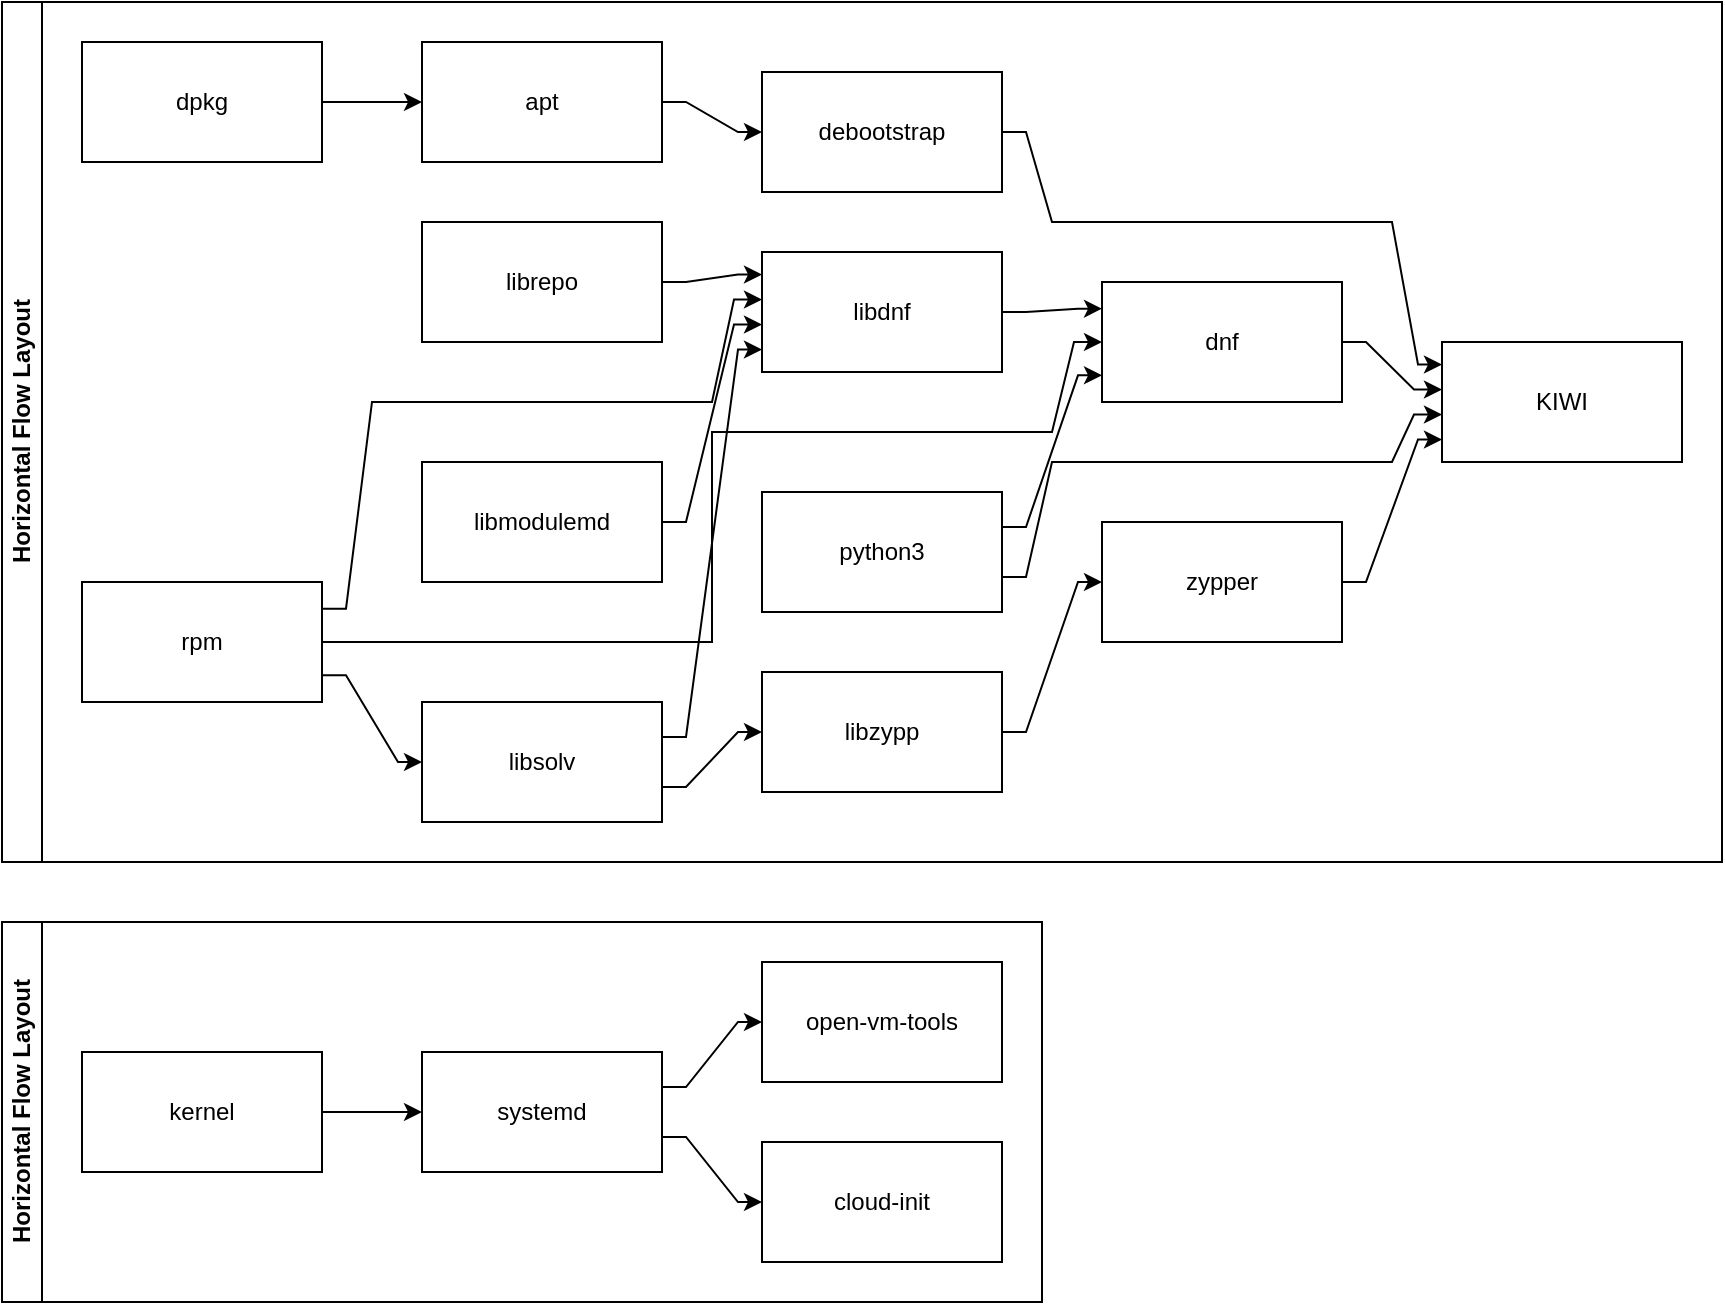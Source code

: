 <mxfile version="13.6.6" type="github">
  <diagram id="OuiIO1zcn7LN6MLLuFbU" name="Page-1">
    <mxGraphModel dx="1055" dy="506" grid="1" gridSize="10" guides="1" tooltips="1" connect="1" arrows="1" fold="1" page="1" pageScale="1" pageWidth="827" pageHeight="1169" math="0" shadow="0">
      <root>
        <mxCell id="0" />
        <mxCell id="1" parent="0" />
        <mxCell id="faf0zKIODug6vjrXyhOL-34" value="Horizontal Flow Layout" style="swimlane;html=1;startSize=20;horizontal=0;childLayout=flowLayout;flowOrientation=west;resizable=0;interRankCellSpacing=50;containerType=tree;" vertex="1" parent="1">
          <mxGeometry width="860" height="430" as="geometry" />
        </mxCell>
        <UserObject label="KIWI" link="https://github.com/OSInside/kiwi" id="faf0zKIODug6vjrXyhOL-1">
          <mxCell style="rounded=0;whiteSpace=wrap;html=1;" vertex="1" parent="faf0zKIODug6vjrXyhOL-34">
            <mxGeometry x="720" y="170" width="120" height="60" as="geometry" />
          </mxCell>
        </UserObject>
        <mxCell id="faf0zKIODug6vjrXyhOL-32" style="edgeStyle=orthogonalEdgeStyle;rounded=0;orthogonalLoop=1;jettySize=auto;html=1;noEdgeStyle=1;orthogonal=1;" edge="1" parent="faf0zKIODug6vjrXyhOL-34" source="faf0zKIODug6vjrXyhOL-2" target="faf0zKIODug6vjrXyhOL-1">
          <mxGeometry relative="1" as="geometry">
            <Array as="points">
              <mxPoint x="682" y="170" />
              <mxPoint x="706" y="193.75" />
            </Array>
          </mxGeometry>
        </mxCell>
        <UserObject label="dnf" link="https://github.com/rpm-software-management/dnf" id="faf0zKIODug6vjrXyhOL-2">
          <mxCell style="rounded=0;whiteSpace=wrap;html=1;" vertex="1" parent="faf0zKIODug6vjrXyhOL-34">
            <mxGeometry x="550" y="140" width="120" height="60" as="geometry" />
          </mxCell>
        </UserObject>
        <mxCell id="faf0zKIODug6vjrXyhOL-33" style="edgeStyle=orthogonalEdgeStyle;rounded=0;orthogonalLoop=1;jettySize=auto;html=1;noEdgeStyle=1;orthogonal=1;" edge="1" parent="faf0zKIODug6vjrXyhOL-34" source="faf0zKIODug6vjrXyhOL-4" target="faf0zKIODug6vjrXyhOL-1">
          <mxGeometry relative="1" as="geometry">
            <Array as="points">
              <mxPoint x="682" y="290" />
              <mxPoint x="708" y="218.75" />
            </Array>
          </mxGeometry>
        </mxCell>
        <UserObject label="zypper" link="https://packages.ubuntu.com/focal/zypper" id="faf0zKIODug6vjrXyhOL-4">
          <mxCell style="rounded=0;whiteSpace=wrap;html=1;" vertex="1" parent="faf0zKIODug6vjrXyhOL-34">
            <mxGeometry x="550" y="260" width="120" height="60" as="geometry" />
          </mxCell>
        </UserObject>
        <UserObject label="apt" link="https://packages.ubuntu.com/focal/apt" id="faf0zKIODug6vjrXyhOL-6">
          <mxCell style="rounded=0;whiteSpace=wrap;html=1;" vertex="1" parent="faf0zKIODug6vjrXyhOL-34">
            <mxGeometry x="210" y="20" width="120" height="60" as="geometry" />
          </mxCell>
        </UserObject>
        <mxCell id="faf0zKIODug6vjrXyhOL-10" style="edgeStyle=orthogonalEdgeStyle;rounded=0;orthogonalLoop=1;jettySize=auto;html=1;noEdgeStyle=1;orthogonal=1;" edge="1" parent="faf0zKIODug6vjrXyhOL-34" source="faf0zKIODug6vjrXyhOL-7" target="faf0zKIODug6vjrXyhOL-6">
          <mxGeometry relative="1" as="geometry">
            <Array as="points">
              <mxPoint x="172" y="50" />
              <mxPoint x="198" y="50" />
            </Array>
          </mxGeometry>
        </mxCell>
        <UserObject label="dpkg" link="https://packages.ubuntu.com/focal/dpkg" id="faf0zKIODug6vjrXyhOL-7">
          <mxCell style="rounded=0;whiteSpace=wrap;html=1;" vertex="1" parent="faf0zKIODug6vjrXyhOL-34">
            <mxGeometry x="40" y="20" width="120" height="60" as="geometry" />
          </mxCell>
        </UserObject>
        <mxCell id="faf0zKIODug6vjrXyhOL-31" style="edgeStyle=orthogonalEdgeStyle;rounded=0;orthogonalLoop=1;jettySize=auto;html=1;noEdgeStyle=1;orthogonal=1;" edge="1" parent="faf0zKIODug6vjrXyhOL-34" source="faf0zKIODug6vjrXyhOL-8" target="faf0zKIODug6vjrXyhOL-1">
          <mxGeometry relative="1" as="geometry">
            <Array as="points">
              <mxPoint x="512" y="65" />
              <mxPoint x="525" y="110" />
              <mxPoint x="695" y="110" />
              <mxPoint x="708" y="181.25" />
            </Array>
          </mxGeometry>
        </mxCell>
        <UserObject label="debootstrap" link="https://packages.ubuntu.com/focal/debootstrap" id="faf0zKIODug6vjrXyhOL-8">
          <mxCell style="rounded=0;whiteSpace=wrap;html=1;" vertex="1" parent="faf0zKIODug6vjrXyhOL-34">
            <mxGeometry x="380" y="35" width="120" height="60" as="geometry" />
          </mxCell>
        </UserObject>
        <mxCell id="faf0zKIODug6vjrXyhOL-9" style="edgeStyle=orthogonalEdgeStyle;rounded=0;orthogonalLoop=1;jettySize=auto;html=1;noEdgeStyle=1;orthogonal=1;" edge="1" parent="faf0zKIODug6vjrXyhOL-34" source="faf0zKIODug6vjrXyhOL-6" target="faf0zKIODug6vjrXyhOL-8">
          <mxGeometry relative="1" as="geometry">
            <Array as="points">
              <mxPoint x="342" y="50" />
              <mxPoint x="368" y="65" />
            </Array>
          </mxGeometry>
        </mxCell>
        <UserObject label="libsolv" link="https://packages.ubuntu.com/focal/libsolv0" id="faf0zKIODug6vjrXyhOL-12">
          <mxCell style="rounded=0;whiteSpace=wrap;html=1;" vertex="1" parent="faf0zKIODug6vjrXyhOL-34">
            <mxGeometry x="210" y="350" width="120" height="60" as="geometry" />
          </mxCell>
        </UserObject>
        <UserObject label="librepo" link="https://github.com/rpm-software-management/librepo" id="faf0zKIODug6vjrXyhOL-13">
          <mxCell style="rounded=0;whiteSpace=wrap;html=1;" vertex="1" parent="faf0zKIODug6vjrXyhOL-34">
            <mxGeometry x="210" y="110" width="120" height="60" as="geometry" />
          </mxCell>
        </UserObject>
        <mxCell id="faf0zKIODug6vjrXyhOL-18" style="edgeStyle=orthogonalEdgeStyle;rounded=0;orthogonalLoop=1;jettySize=auto;html=1;noEdgeStyle=1;orthogonal=1;" edge="1" parent="faf0zKIODug6vjrXyhOL-34" source="faf0zKIODug6vjrXyhOL-15" target="faf0zKIODug6vjrXyhOL-2">
          <mxGeometry relative="1" as="geometry">
            <Array as="points">
              <mxPoint x="512" y="155" />
              <mxPoint x="538" y="153.333" />
            </Array>
          </mxGeometry>
        </mxCell>
        <UserObject label="libdnf" link="https://github.com/rpm-software-management/libdnf" id="faf0zKIODug6vjrXyhOL-15">
          <mxCell style="rounded=0;whiteSpace=wrap;html=1;" vertex="1" parent="faf0zKIODug6vjrXyhOL-34">
            <mxGeometry x="380" y="125" width="120" height="60" as="geometry" />
          </mxCell>
        </UserObject>
        <mxCell id="faf0zKIODug6vjrXyhOL-21" style="edgeStyle=orthogonalEdgeStyle;rounded=0;orthogonalLoop=1;jettySize=auto;html=1;noEdgeStyle=1;orthogonal=1;" edge="1" parent="faf0zKIODug6vjrXyhOL-34" source="faf0zKIODug6vjrXyhOL-12" target="faf0zKIODug6vjrXyhOL-15">
          <mxGeometry relative="1" as="geometry">
            <Array as="points">
              <mxPoint x="342" y="367.5" />
              <mxPoint x="368" y="173.75" />
            </Array>
          </mxGeometry>
        </mxCell>
        <mxCell id="faf0zKIODug6vjrXyhOL-22" style="edgeStyle=orthogonalEdgeStyle;rounded=0;orthogonalLoop=1;jettySize=auto;html=1;noEdgeStyle=1;orthogonal=1;" edge="1" parent="faf0zKIODug6vjrXyhOL-34" source="faf0zKIODug6vjrXyhOL-13" target="faf0zKIODug6vjrXyhOL-15">
          <mxGeometry relative="1" as="geometry">
            <Array as="points">
              <mxPoint x="342" y="140" />
              <mxPoint x="368" y="136.25" />
            </Array>
          </mxGeometry>
        </mxCell>
        <mxCell id="faf0zKIODug6vjrXyhOL-17" style="edgeStyle=orthogonalEdgeStyle;rounded=0;orthogonalLoop=1;jettySize=auto;html=1;noEdgeStyle=1;orthogonal=1;" edge="1" parent="faf0zKIODug6vjrXyhOL-34" source="faf0zKIODug6vjrXyhOL-16" target="faf0zKIODug6vjrXyhOL-1">
          <mxGeometry relative="1" as="geometry">
            <Array as="points">
              <mxPoint x="512" y="287.5" />
              <mxPoint x="525" y="230" />
              <mxPoint x="695" y="230" />
              <mxPoint x="706" y="206.25" />
            </Array>
          </mxGeometry>
        </mxCell>
        <mxCell id="faf0zKIODug6vjrXyhOL-25" style="edgeStyle=orthogonalEdgeStyle;rounded=0;orthogonalLoop=1;jettySize=auto;html=1;noEdgeStyle=1;orthogonal=1;" edge="1" parent="faf0zKIODug6vjrXyhOL-34" source="faf0zKIODug6vjrXyhOL-16" target="faf0zKIODug6vjrXyhOL-2">
          <mxGeometry relative="1" as="geometry">
            <Array as="points">
              <mxPoint x="512" y="262.5" />
              <mxPoint x="538" y="186.667" />
            </Array>
          </mxGeometry>
        </mxCell>
        <UserObject label="python3" link="https://packages.ubuntu.com/focal/python3" id="faf0zKIODug6vjrXyhOL-16">
          <mxCell style="rounded=0;whiteSpace=wrap;html=1;" vertex="1" parent="faf0zKIODug6vjrXyhOL-34">
            <mxGeometry x="380" y="245" width="120" height="60" as="geometry" />
          </mxCell>
        </UserObject>
        <mxCell id="faf0zKIODug6vjrXyhOL-20" style="edgeStyle=orthogonalEdgeStyle;rounded=0;orthogonalLoop=1;jettySize=auto;html=1;noEdgeStyle=1;orthogonal=1;" edge="1" parent="faf0zKIODug6vjrXyhOL-34" source="faf0zKIODug6vjrXyhOL-19" target="faf0zKIODug6vjrXyhOL-15">
          <mxGeometry relative="1" as="geometry">
            <Array as="points">
              <mxPoint x="172" y="303.333" />
              <mxPoint x="185" y="200" />
              <mxPoint x="355" y="200" />
              <mxPoint x="366" y="148.75" />
            </Array>
          </mxGeometry>
        </mxCell>
        <mxCell id="faf0zKIODug6vjrXyhOL-26" style="edgeStyle=orthogonalEdgeStyle;rounded=0;orthogonalLoop=1;jettySize=auto;html=1;noEdgeStyle=1;orthogonal=1;" edge="1" parent="faf0zKIODug6vjrXyhOL-34" source="faf0zKIODug6vjrXyhOL-19" target="faf0zKIODug6vjrXyhOL-2">
          <mxGeometry relative="1" as="geometry">
            <mxPoint x="-290" y="120" as="targetPoint" />
            <Array as="points">
              <mxPoint x="174" y="320" />
              <mxPoint x="185" y="320" />
              <mxPoint x="355" y="320" />
              <mxPoint x="355" y="215" />
              <mxPoint x="525" y="215" />
              <mxPoint x="536" y="170" />
            </Array>
          </mxGeometry>
        </mxCell>
        <mxCell id="faf0zKIODug6vjrXyhOL-27" style="edgeStyle=orthogonalEdgeStyle;rounded=0;orthogonalLoop=1;jettySize=auto;html=1;noEdgeStyle=1;orthogonal=1;" edge="1" parent="faf0zKIODug6vjrXyhOL-34" source="faf0zKIODug6vjrXyhOL-19" target="faf0zKIODug6vjrXyhOL-12">
          <mxGeometry relative="1" as="geometry">
            <Array as="points">
              <mxPoint x="172" y="336.667" />
              <mxPoint x="198" y="380" />
            </Array>
          </mxGeometry>
        </mxCell>
        <UserObject label="rpm" link="https://packages.ubuntu.com/focal/rpm" id="faf0zKIODug6vjrXyhOL-19">
          <mxCell style="rounded=0;whiteSpace=wrap;html=1;" vertex="1" parent="faf0zKIODug6vjrXyhOL-34">
            <mxGeometry x="40" y="290" width="120" height="60" as="geometry" />
          </mxCell>
        </UserObject>
        <mxCell id="faf0zKIODug6vjrXyhOL-24" style="edgeStyle=orthogonalEdgeStyle;rounded=0;orthogonalLoop=1;jettySize=auto;html=1;noEdgeStyle=1;orthogonal=1;" edge="1" parent="faf0zKIODug6vjrXyhOL-34" source="faf0zKIODug6vjrXyhOL-23" target="faf0zKIODug6vjrXyhOL-15">
          <mxGeometry relative="1" as="geometry">
            <Array as="points">
              <mxPoint x="342" y="260" />
              <mxPoint x="366" y="161.25" />
            </Array>
          </mxGeometry>
        </mxCell>
        <UserObject label="libmodulemd" link="https://github.com/fedora-modularity/libmodulemd" id="faf0zKIODug6vjrXyhOL-23">
          <mxCell style="rounded=0;whiteSpace=wrap;html=1;" vertex="1" parent="faf0zKIODug6vjrXyhOL-34">
            <mxGeometry x="210" y="230" width="120" height="60" as="geometry" />
          </mxCell>
        </UserObject>
        <mxCell id="faf0zKIODug6vjrXyhOL-30" style="edgeStyle=orthogonalEdgeStyle;rounded=0;orthogonalLoop=1;jettySize=auto;html=1;noEdgeStyle=1;orthogonal=1;" edge="1" parent="faf0zKIODug6vjrXyhOL-34" source="faf0zKIODug6vjrXyhOL-28" target="faf0zKIODug6vjrXyhOL-4">
          <mxGeometry relative="1" as="geometry">
            <Array as="points">
              <mxPoint x="512" y="365" />
              <mxPoint x="538" y="290" />
            </Array>
          </mxGeometry>
        </mxCell>
        <UserObject label="&lt;div&gt;libzypp&lt;/div&gt;" link="https://packages.ubuntu.com/focal/libzypp1702" id="faf0zKIODug6vjrXyhOL-28">
          <mxCell style="rounded=0;whiteSpace=wrap;html=1;" vertex="1" parent="faf0zKIODug6vjrXyhOL-34">
            <mxGeometry x="380" y="335" width="120" height="60" as="geometry" />
          </mxCell>
        </UserObject>
        <mxCell id="faf0zKIODug6vjrXyhOL-29" style="edgeStyle=orthogonalEdgeStyle;rounded=0;orthogonalLoop=1;jettySize=auto;html=1;noEdgeStyle=1;orthogonal=1;" edge="1" parent="faf0zKIODug6vjrXyhOL-34" source="faf0zKIODug6vjrXyhOL-12" target="faf0zKIODug6vjrXyhOL-28">
          <mxGeometry relative="1" as="geometry">
            <Array as="points">
              <mxPoint x="342" y="392.5" />
              <mxPoint x="368" y="365" />
            </Array>
          </mxGeometry>
        </mxCell>
        <mxCell id="faf0zKIODug6vjrXyhOL-43" value="Horizontal Flow Layout" style="swimlane;html=1;startSize=20;horizontal=0;childLayout=flowLayout;flowOrientation=west;resizable=0;interRankCellSpacing=50;containerType=tree;" vertex="1" parent="1">
          <mxGeometry y="460" width="520" height="190" as="geometry" />
        </mxCell>
        <mxCell id="faf0zKIODug6vjrXyhOL-52" value="cloud-init" style="rounded=0;whiteSpace=wrap;html=1;" vertex="1" parent="faf0zKIODug6vjrXyhOL-43">
          <mxGeometry x="380" y="110" width="120" height="60" as="geometry" />
        </mxCell>
        <mxCell id="faf0zKIODug6vjrXyhOL-53" value="open-vm-tools" style="rounded=0;whiteSpace=wrap;html=1;" vertex="1" parent="faf0zKIODug6vjrXyhOL-43">
          <mxGeometry x="380" y="20" width="120" height="60" as="geometry" />
        </mxCell>
        <mxCell id="faf0zKIODug6vjrXyhOL-56" style="edgeStyle=orthogonalEdgeStyle;rounded=0;orthogonalLoop=1;jettySize=auto;html=1;noEdgeStyle=1;orthogonal=1;" edge="1" parent="faf0zKIODug6vjrXyhOL-43" source="faf0zKIODug6vjrXyhOL-54" target="faf0zKIODug6vjrXyhOL-53">
          <mxGeometry relative="1" as="geometry">
            <Array as="points">
              <mxPoint x="342" y="82.5" />
              <mxPoint x="368" y="50" />
            </Array>
          </mxGeometry>
        </mxCell>
        <mxCell id="faf0zKIODug6vjrXyhOL-58" style="edgeStyle=orthogonalEdgeStyle;rounded=0;orthogonalLoop=1;jettySize=auto;html=1;noEdgeStyle=1;orthogonal=1;" edge="1" parent="faf0zKIODug6vjrXyhOL-43" source="faf0zKIODug6vjrXyhOL-54" target="faf0zKIODug6vjrXyhOL-52">
          <mxGeometry relative="1" as="geometry">
            <Array as="points">
              <mxPoint x="342" y="107.5" />
              <mxPoint x="368" y="140" />
            </Array>
          </mxGeometry>
        </mxCell>
        <mxCell id="faf0zKIODug6vjrXyhOL-54" value="systemd" style="rounded=0;whiteSpace=wrap;html=1;" vertex="1" parent="faf0zKIODug6vjrXyhOL-43">
          <mxGeometry x="210" y="65" width="120" height="60" as="geometry" />
        </mxCell>
        <mxCell id="faf0zKIODug6vjrXyhOL-59" style="edgeStyle=orthogonalEdgeStyle;rounded=0;orthogonalLoop=1;jettySize=auto;html=1;noEdgeStyle=1;orthogonal=1;" edge="1" parent="faf0zKIODug6vjrXyhOL-43" source="faf0zKIODug6vjrXyhOL-55" target="faf0zKIODug6vjrXyhOL-54">
          <mxGeometry relative="1" as="geometry">
            <Array as="points">
              <mxPoint x="172" y="95" />
              <mxPoint x="198" y="95" />
            </Array>
          </mxGeometry>
        </mxCell>
        <mxCell id="faf0zKIODug6vjrXyhOL-55" value="kernel" style="rounded=0;whiteSpace=wrap;html=1;" vertex="1" parent="faf0zKIODug6vjrXyhOL-43">
          <mxGeometry x="40" y="65" width="120" height="60" as="geometry" />
        </mxCell>
      </root>
    </mxGraphModel>
  </diagram>
</mxfile>
